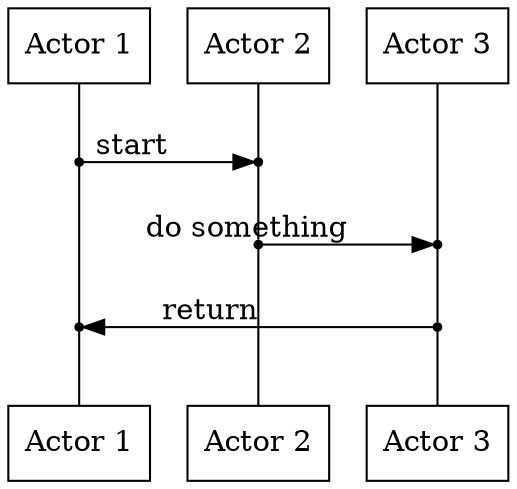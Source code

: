 digraph G {

    { // Define the actor nodes in the top

        // Make sure they're on the same row
        rank=same;

        // Style the actor nodes
        node [shape=box];

        actor1_top [label="Actor 1"];
        actor2_top [label="Actor 2"];
        actor3_top [label="Actor 3"];

        // Tie them together in the right order
        edge [style = invis];
        actor1_top -> actor2_top -> actor3_top;
    }

    // Define the actor nodes in the bottom. This is a copy paste
    //of the top subgraph -  s/top/bottom/g
    {
        rank=same;
        node [shape=box];

        actor1_bottom [label="Actor 1"];
        actor2_bottom [label="Actor 2"];
        actor3_bottom [label="Actor 3"];

        edge [style = invis];
        actor1_bottom -> actor2_bottom -> actor3_bottom;
    }

    // Style the event nodes
    node [shape=point];
    edge [arrowhead=none];

    // Define the event nodes. Here they are prefixed with
    // the actor name.
    actor1_event1
    actor1_event3

    // Now we connect each of the events like pearls on a string.
    actor1_top ->
    actor1_event1 ->
    actor1_event3 ->
    actor1_bottom;

    // Repeat. The event above has a corresponding node in the
    // destination actor.
    actor2_event1
    actor2_event2

    actor2_top ->
    actor2_event1 ->
    actor2_event2 ->
    actor2_bottom;

    // And one more time.
    actor3_event2
    actor3_event3

    actor3_top ->
    actor3_event2 ->
    actor3_event3 ->
    actor3_bottom;

    // We connect each event src/dest. First we make sure they
    // are vertically aligned.
    {rank=same; actor1_event1 actor2_event1}
    {rank=same; actor2_event2 actor3_event2}
    {ranke=same; actor3_event3 actor1_event3}

    // Finally, we connect the dots.
    edge [constraint=false, arrowhead=normal];

    actor1_event1 -> actor2_event1 [xlabel="start"];
    actor2_event2 -> actor3_event2 [xlabel="do something"];
    actor3_event3 -> actor1_event3 [xlabel="return"];

    // We use xlabel, as normal labels will skew the whole thing.
}
